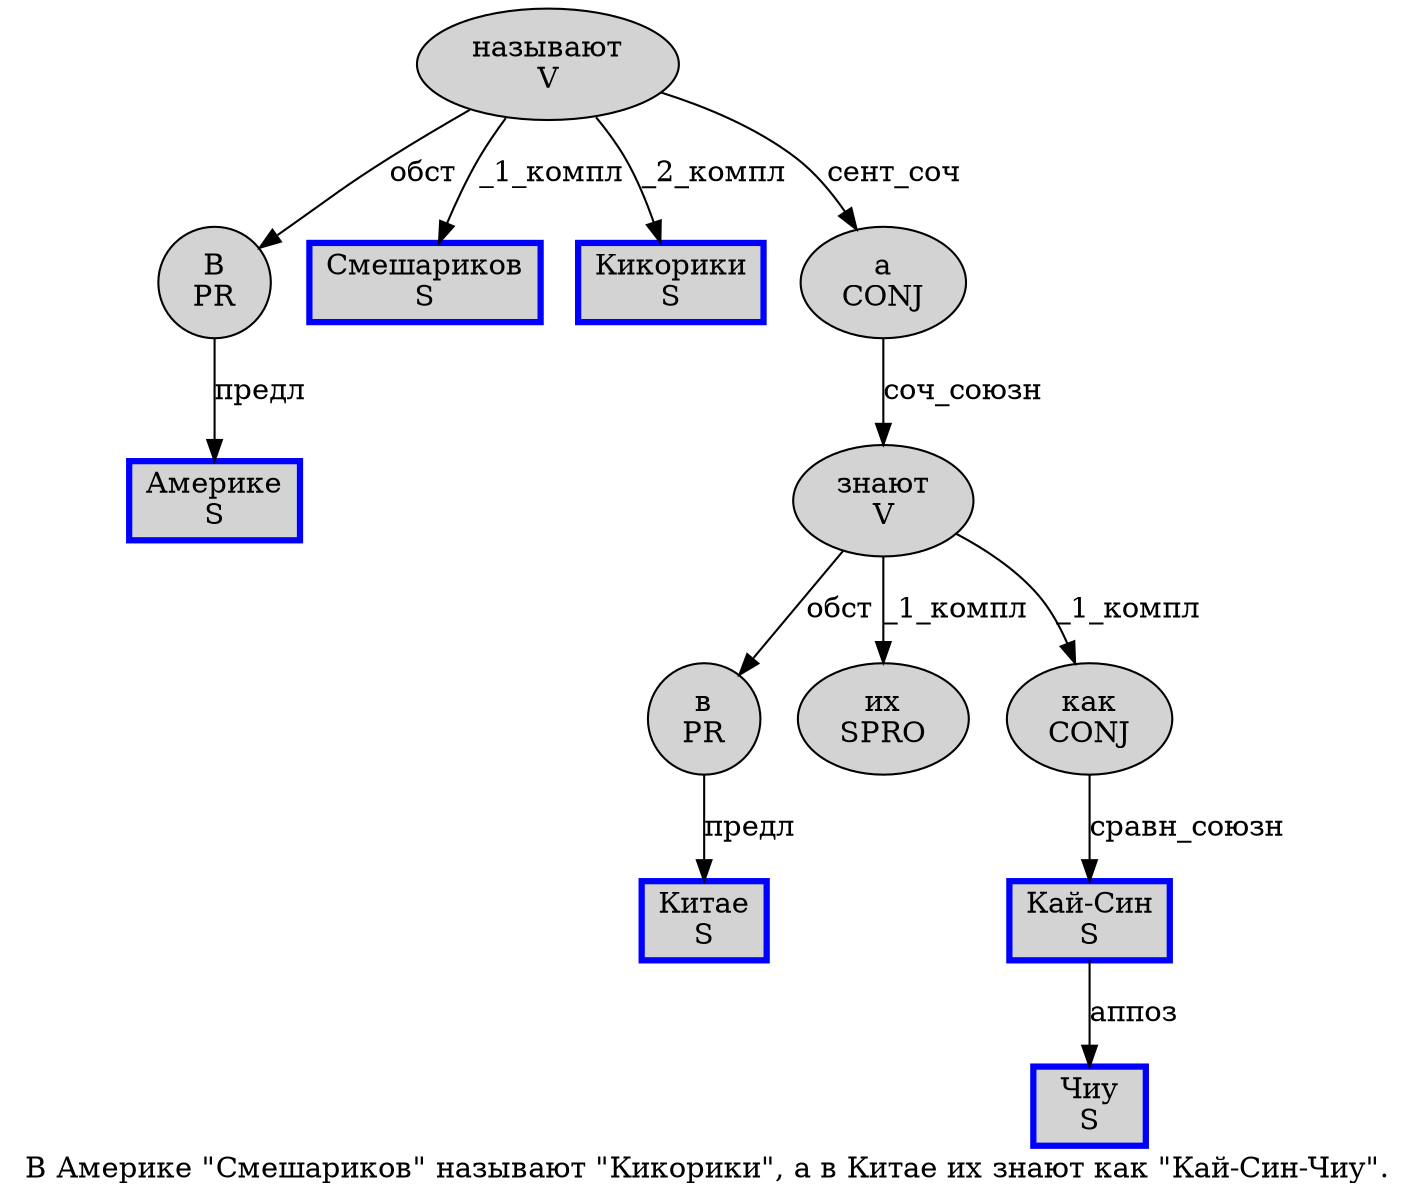 digraph SENTENCE_1396 {
	graph [label="В Америке \"Смешариков\" называют \"Кикорики\", а в Китае их знают как \"Кай-Син-Чиу\"."]
	node [style=filled]
		0 [label="В
PR" color="" fillcolor=lightgray penwidth=1 shape=ellipse]
		1 [label="Америке
S" color=blue fillcolor=lightgray penwidth=3 shape=box]
		3 [label="Смешариков
S" color=blue fillcolor=lightgray penwidth=3 shape=box]
		5 [label="называют
V" color="" fillcolor=lightgray penwidth=1 shape=ellipse]
		7 [label="Кикорики
S" color=blue fillcolor=lightgray penwidth=3 shape=box]
		10 [label="а
CONJ" color="" fillcolor=lightgray penwidth=1 shape=ellipse]
		11 [label="в
PR" color="" fillcolor=lightgray penwidth=1 shape=ellipse]
		12 [label="Китае
S" color=blue fillcolor=lightgray penwidth=3 shape=box]
		13 [label="их
SPRO" color="" fillcolor=lightgray penwidth=1 shape=ellipse]
		14 [label="знают
V" color="" fillcolor=lightgray penwidth=1 shape=ellipse]
		15 [label="как
CONJ" color="" fillcolor=lightgray penwidth=1 shape=ellipse]
		17 [label="Кай-Син
S" color=blue fillcolor=lightgray penwidth=3 shape=box]
		19 [label="Чиу
S" color=blue fillcolor=lightgray penwidth=3 shape=box]
			5 -> 0 [label="обст"]
			5 -> 3 [label="_1_компл"]
			5 -> 7 [label="_2_компл"]
			5 -> 10 [label="сент_соч"]
			17 -> 19 [label="аппоз"]
			15 -> 17 [label="сравн_союзн"]
			10 -> 14 [label="соч_союзн"]
			0 -> 1 [label="предл"]
			11 -> 12 [label="предл"]
			14 -> 11 [label="обст"]
			14 -> 13 [label="_1_компл"]
			14 -> 15 [label="_1_компл"]
}